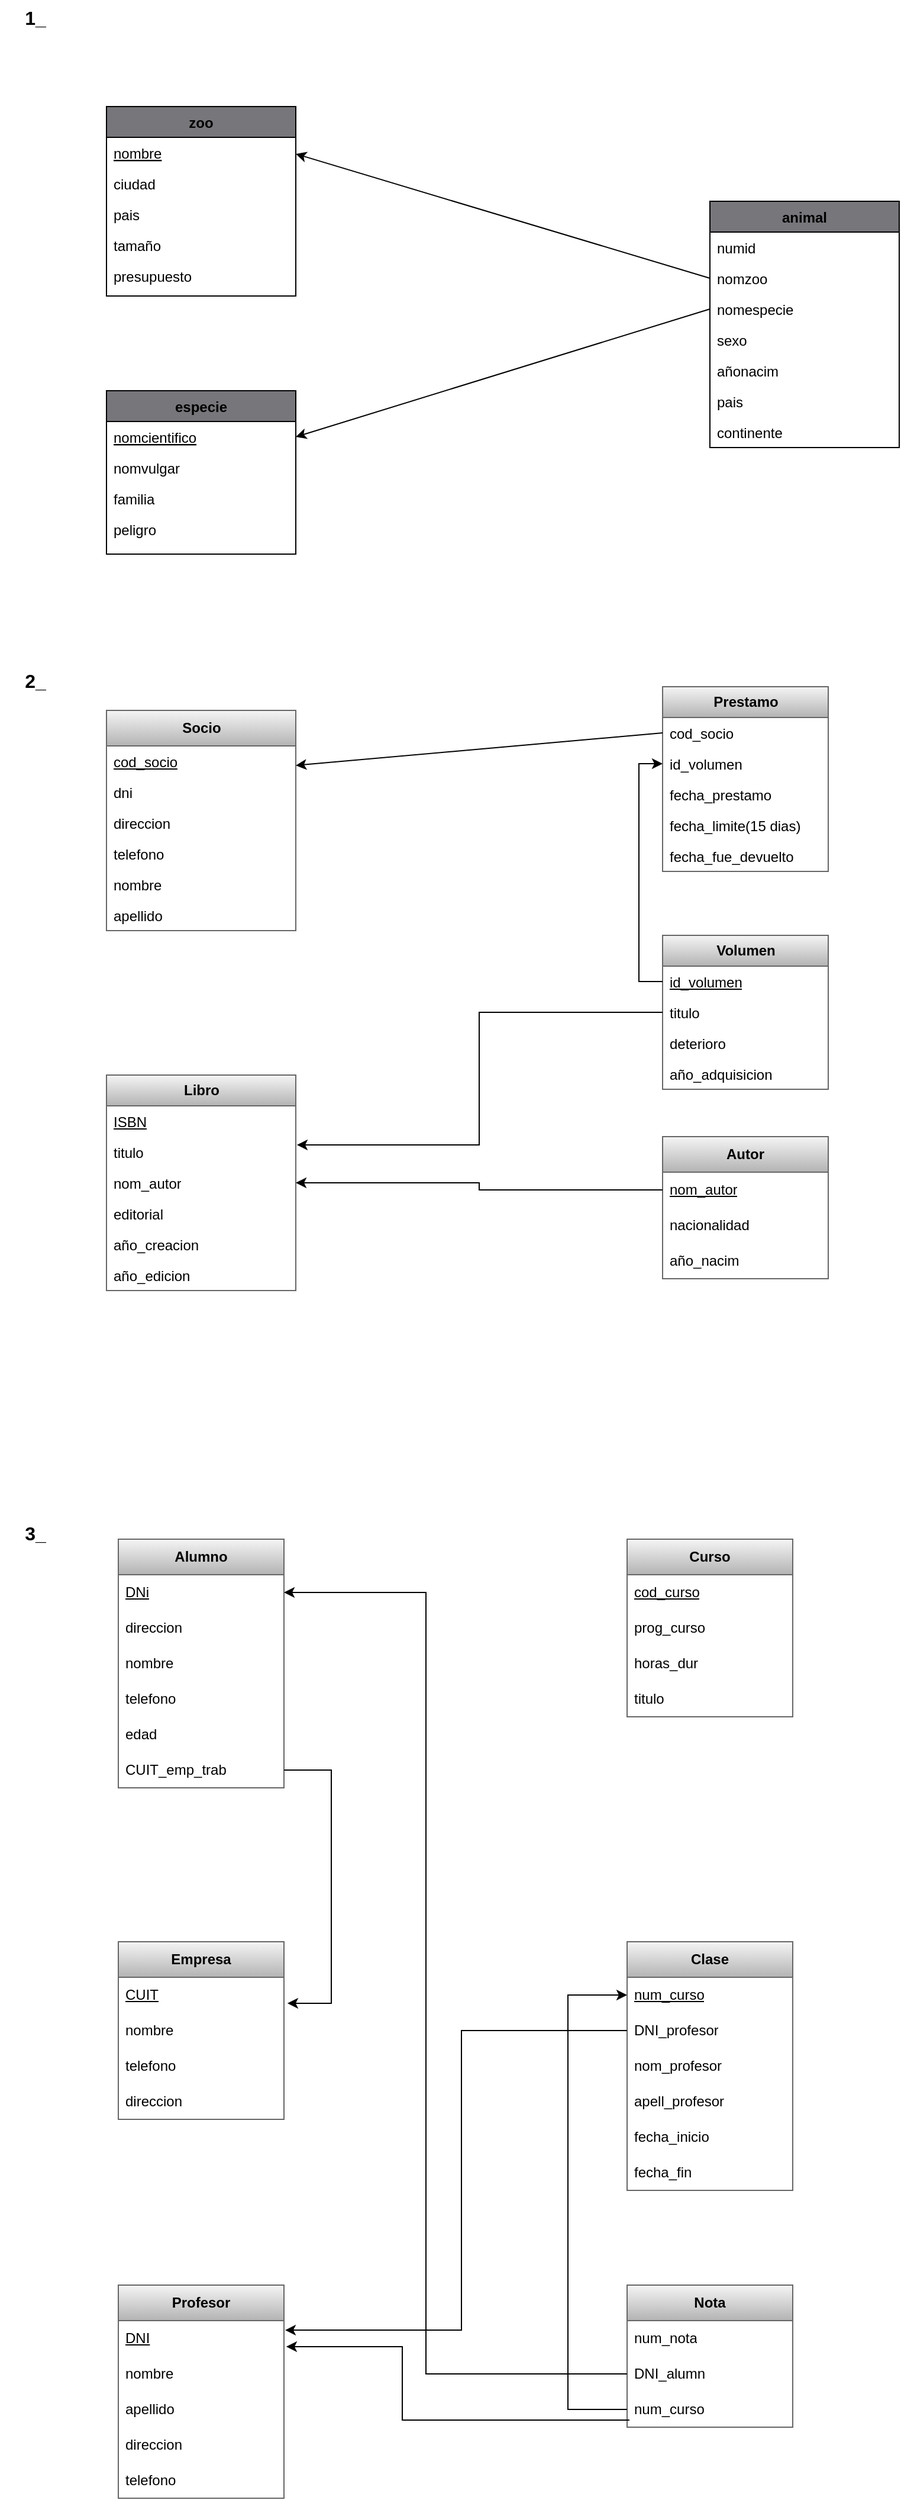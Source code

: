 <mxfile version="24.2.3" type="github">
  <diagram id="C5RBs43oDa-KdzZeNtuy" name="Page-1">
    <mxGraphModel dx="1434" dy="748" grid="1" gridSize="10" guides="1" tooltips="1" connect="1" arrows="1" fold="1" page="1" pageScale="1" pageWidth="827" pageHeight="1169" math="0" shadow="0">
      <root>
        <mxCell id="WIyWlLk6GJQsqaUBKTNV-0" />
        <mxCell id="WIyWlLk6GJQsqaUBKTNV-1" parent="WIyWlLk6GJQsqaUBKTNV-0" />
        <mxCell id="zkfFHV4jXpPFQw0GAbJ--0" value="especie" style="swimlane;fontStyle=1;align=center;verticalAlign=top;childLayout=stackLayout;horizontal=1;startSize=26;horizontalStack=0;resizeParent=1;resizeLast=0;collapsible=1;marginBottom=0;rounded=0;shadow=0;strokeWidth=1;fillColor=#77767b;" parent="WIyWlLk6GJQsqaUBKTNV-1" vertex="1">
          <mxGeometry x="100" y="350" width="160" height="138" as="geometry">
            <mxRectangle x="230" y="140" width="160" height="26" as="alternateBounds" />
          </mxGeometry>
        </mxCell>
        <mxCell id="zkfFHV4jXpPFQw0GAbJ--1" value="nomcientifico" style="text;align=left;verticalAlign=top;spacingLeft=4;spacingRight=4;overflow=hidden;rotatable=0;points=[[0,0.5],[1,0.5]];portConstraint=eastwest;fontStyle=4" parent="zkfFHV4jXpPFQw0GAbJ--0" vertex="1">
          <mxGeometry y="26" width="160" height="26" as="geometry" />
        </mxCell>
        <mxCell id="zkfFHV4jXpPFQw0GAbJ--2" value="nomvulgar" style="text;align=left;verticalAlign=top;spacingLeft=4;spacingRight=4;overflow=hidden;rotatable=0;points=[[0,0.5],[1,0.5]];portConstraint=eastwest;rounded=0;shadow=0;html=0;" parent="zkfFHV4jXpPFQw0GAbJ--0" vertex="1">
          <mxGeometry y="52" width="160" height="26" as="geometry" />
        </mxCell>
        <mxCell id="zkfFHV4jXpPFQw0GAbJ--3" value="familia" style="text;align=left;verticalAlign=top;spacingLeft=4;spacingRight=4;overflow=hidden;rotatable=0;points=[[0,0.5],[1,0.5]];portConstraint=eastwest;rounded=0;shadow=0;html=0;" parent="zkfFHV4jXpPFQw0GAbJ--0" vertex="1">
          <mxGeometry y="78" width="160" height="26" as="geometry" />
        </mxCell>
        <mxCell id="zkfFHV4jXpPFQw0GAbJ--5" value="peligro" style="text;align=left;verticalAlign=top;spacingLeft=4;spacingRight=4;overflow=hidden;rotatable=0;points=[[0,0.5],[1,0.5]];portConstraint=eastwest;strokeWidth=1;" parent="zkfFHV4jXpPFQw0GAbJ--0" vertex="1">
          <mxGeometry y="104" width="160" height="26" as="geometry" />
        </mxCell>
        <mxCell id="zkfFHV4jXpPFQw0GAbJ--4" value="" style="line;html=1;strokeWidth=1;align=left;verticalAlign=middle;spacingTop=-1;spacingLeft=3;spacingRight=3;rotatable=0;labelPosition=right;points=[];portConstraint=eastwest;strokeColor=none;" parent="zkfFHV4jXpPFQw0GAbJ--0" vertex="1">
          <mxGeometry y="130" width="160" height="8" as="geometry" />
        </mxCell>
        <mxCell id="zkfFHV4jXpPFQw0GAbJ--6" value="animal" style="swimlane;fontStyle=1;align=center;verticalAlign=top;childLayout=stackLayout;horizontal=1;startSize=26;horizontalStack=0;resizeParent=1;resizeLast=0;collapsible=1;marginBottom=0;rounded=0;shadow=0;strokeWidth=1;fillColor=#77767b;" parent="WIyWlLk6GJQsqaUBKTNV-1" vertex="1">
          <mxGeometry x="610" y="190" width="160" height="208" as="geometry">
            <mxRectangle x="130" y="380" width="160" height="26" as="alternateBounds" />
          </mxGeometry>
        </mxCell>
        <mxCell id="zkfFHV4jXpPFQw0GAbJ--7" value="numid" style="text;align=left;verticalAlign=top;spacingLeft=4;spacingRight=4;overflow=hidden;rotatable=0;points=[[0,0.5],[1,0.5]];portConstraint=eastwest;fontStyle=0" parent="zkfFHV4jXpPFQw0GAbJ--6" vertex="1">
          <mxGeometry y="26" width="160" height="26" as="geometry" />
        </mxCell>
        <mxCell id="zkfFHV4jXpPFQw0GAbJ--8" value="nomzoo" style="text;align=left;verticalAlign=top;spacingLeft=4;spacingRight=4;overflow=hidden;rotatable=0;points=[[0,0.5],[1,0.5]];portConstraint=eastwest;rounded=0;shadow=0;html=0;" parent="zkfFHV4jXpPFQw0GAbJ--6" vertex="1">
          <mxGeometry y="52" width="160" height="26" as="geometry" />
        </mxCell>
        <mxCell id="zkfFHV4jXpPFQw0GAbJ--10" value="nomespecie" style="text;align=left;verticalAlign=top;spacingLeft=4;spacingRight=4;overflow=hidden;rotatable=0;points=[[0,0.5],[1,0.5]];portConstraint=eastwest;fontStyle=0" parent="zkfFHV4jXpPFQw0GAbJ--6" vertex="1">
          <mxGeometry y="78" width="160" height="26" as="geometry" />
        </mxCell>
        <mxCell id="zkfFHV4jXpPFQw0GAbJ--11" value="sexo" style="text;align=left;verticalAlign=top;spacingLeft=4;spacingRight=4;overflow=hidden;rotatable=0;points=[[0,0.5],[1,0.5]];portConstraint=eastwest;" parent="zkfFHV4jXpPFQw0GAbJ--6" vertex="1">
          <mxGeometry y="104" width="160" height="26" as="geometry" />
        </mxCell>
        <mxCell id="oWE1Bg7rst5Tz5uXCe9R-2" value="añonacim" style="text;align=left;verticalAlign=top;spacingLeft=4;spacingRight=4;overflow=hidden;rotatable=0;points=[[0,0.5],[1,0.5]];portConstraint=eastwest;" parent="zkfFHV4jXpPFQw0GAbJ--6" vertex="1">
          <mxGeometry y="130" width="160" height="26" as="geometry" />
        </mxCell>
        <mxCell id="oWE1Bg7rst5Tz5uXCe9R-1" value="pais" style="text;align=left;verticalAlign=top;spacingLeft=4;spacingRight=4;overflow=hidden;rotatable=0;points=[[0,0.5],[1,0.5]];portConstraint=eastwest;" parent="zkfFHV4jXpPFQw0GAbJ--6" vertex="1">
          <mxGeometry y="156" width="160" height="26" as="geometry" />
        </mxCell>
        <mxCell id="oWE1Bg7rst5Tz5uXCe9R-0" value="continente" style="text;align=left;verticalAlign=top;spacingLeft=4;spacingRight=4;overflow=hidden;rotatable=0;points=[[0,0.5],[1,0.5]];portConstraint=eastwest;" parent="zkfFHV4jXpPFQw0GAbJ--6" vertex="1">
          <mxGeometry y="182" width="160" height="26" as="geometry" />
        </mxCell>
        <mxCell id="zkfFHV4jXpPFQw0GAbJ--17" value="zoo" style="swimlane;fontStyle=1;align=center;verticalAlign=top;childLayout=stackLayout;horizontal=1;startSize=26;horizontalStack=0;resizeParent=1;resizeLast=0;collapsible=1;marginBottom=0;rounded=0;shadow=0;strokeWidth=1;labelBackgroundColor=none;fillColor=#77767b;" parent="WIyWlLk6GJQsqaUBKTNV-1" vertex="1">
          <mxGeometry x="100" y="110" width="160" height="160" as="geometry">
            <mxRectangle x="550" y="140" width="160" height="26" as="alternateBounds" />
          </mxGeometry>
        </mxCell>
        <mxCell id="zkfFHV4jXpPFQw0GAbJ--20" value="nombre" style="text;align=left;verticalAlign=top;spacingLeft=4;spacingRight=4;overflow=hidden;rotatable=0;points=[[0,0.5],[1,0.5]];portConstraint=eastwest;rounded=0;shadow=0;html=0;fontStyle=4" parent="zkfFHV4jXpPFQw0GAbJ--17" vertex="1">
          <mxGeometry y="26" width="160" height="26" as="geometry" />
        </mxCell>
        <mxCell id="zkfFHV4jXpPFQw0GAbJ--21" value="ciudad" style="text;align=left;verticalAlign=top;spacingLeft=4;spacingRight=4;overflow=hidden;rotatable=0;points=[[0,0.5],[1,0.5]];portConstraint=eastwest;rounded=0;shadow=0;html=0;" parent="zkfFHV4jXpPFQw0GAbJ--17" vertex="1">
          <mxGeometry y="52" width="160" height="26" as="geometry" />
        </mxCell>
        <mxCell id="zkfFHV4jXpPFQw0GAbJ--22" value="pais" style="text;align=left;verticalAlign=top;spacingLeft=4;spacingRight=4;overflow=hidden;rotatable=0;points=[[0,0.5],[1,0.5]];portConstraint=eastwest;rounded=0;shadow=0;html=0;" parent="zkfFHV4jXpPFQw0GAbJ--17" vertex="1">
          <mxGeometry y="78" width="160" height="26" as="geometry" />
        </mxCell>
        <mxCell id="zkfFHV4jXpPFQw0GAbJ--24" value="tamaño" style="text;align=left;verticalAlign=top;spacingLeft=4;spacingRight=4;overflow=hidden;rotatable=0;points=[[0,0.5],[1,0.5]];portConstraint=eastwest;" parent="zkfFHV4jXpPFQw0GAbJ--17" vertex="1">
          <mxGeometry y="104" width="160" height="26" as="geometry" />
        </mxCell>
        <mxCell id="zkfFHV4jXpPFQw0GAbJ--25" value="presupuesto" style="text;align=left;verticalAlign=top;spacingLeft=4;spacingRight=4;overflow=hidden;rotatable=0;points=[[0,0.5],[1,0.5]];portConstraint=eastwest;" parent="zkfFHV4jXpPFQw0GAbJ--17" vertex="1">
          <mxGeometry y="130" width="160" height="26" as="geometry" />
        </mxCell>
        <mxCell id="oWE1Bg7rst5Tz5uXCe9R-4" value="" style="endArrow=classic;html=1;rounded=0;entryX=1;entryY=0.25;entryDx=0;entryDy=0;exitX=0;exitY=0.5;exitDx=0;exitDy=0;" parent="WIyWlLk6GJQsqaUBKTNV-1" source="zkfFHV4jXpPFQw0GAbJ--8" target="zkfFHV4jXpPFQw0GAbJ--17" edge="1">
          <mxGeometry width="50" height="50" relative="1" as="geometry">
            <mxPoint x="390" y="330" as="sourcePoint" />
            <mxPoint x="440" y="280" as="targetPoint" />
          </mxGeometry>
        </mxCell>
        <mxCell id="oWE1Bg7rst5Tz5uXCe9R-5" value="" style="endArrow=classic;html=1;rounded=0;entryX=1;entryY=0.5;entryDx=0;entryDy=0;exitX=0;exitY=0.5;exitDx=0;exitDy=0;" parent="WIyWlLk6GJQsqaUBKTNV-1" source="zkfFHV4jXpPFQw0GAbJ--10" target="zkfFHV4jXpPFQw0GAbJ--1" edge="1">
          <mxGeometry width="50" height="50" relative="1" as="geometry">
            <mxPoint x="390" y="330" as="sourcePoint" />
            <mxPoint x="440" y="280" as="targetPoint" />
          </mxGeometry>
        </mxCell>
        <mxCell id="oWE1Bg7rst5Tz5uXCe9R-6" value="1_" style="text;html=1;align=center;verticalAlign=middle;whiteSpace=wrap;rounded=0;fontSize=16;fontStyle=1" parent="WIyWlLk6GJQsqaUBKTNV-1" vertex="1">
          <mxGeometry x="10" y="20" width="60" height="30" as="geometry" />
        </mxCell>
        <mxCell id="oWE1Bg7rst5Tz5uXCe9R-7" value="2_" style="text;html=1;align=center;verticalAlign=middle;whiteSpace=wrap;rounded=0;fontSize=16;fontStyle=1" parent="WIyWlLk6GJQsqaUBKTNV-1" vertex="1">
          <mxGeometry x="10" y="580" width="60" height="30" as="geometry" />
        </mxCell>
        <mxCell id="oWE1Bg7rst5Tz5uXCe9R-9" value="&lt;b&gt;Socio&lt;/b&gt;" style="swimlane;fontStyle=0;childLayout=stackLayout;horizontal=1;startSize=30;fillColor=#f5f5f5;horizontalStack=0;resizeParent=1;resizeParentMax=0;resizeLast=0;collapsible=1;marginBottom=0;html=1;strokeColor=#666666;gradientColor=#b3b3b3;" parent="WIyWlLk6GJQsqaUBKTNV-1" vertex="1">
          <mxGeometry x="100" y="620" width="160" height="186" as="geometry" />
        </mxCell>
        <mxCell id="oWE1Bg7rst5Tz5uXCe9R-10" value="&lt;u&gt;cod_socio&lt;/u&gt;" style="text;strokeColor=none;fillColor=none;align=left;verticalAlign=top;spacingLeft=4;spacingRight=4;overflow=hidden;rotatable=0;points=[[0,0.5],[1,0.5]];portConstraint=eastwest;whiteSpace=wrap;html=1;" parent="oWE1Bg7rst5Tz5uXCe9R-9" vertex="1">
          <mxGeometry y="30" width="160" height="26" as="geometry" />
        </mxCell>
        <mxCell id="oWE1Bg7rst5Tz5uXCe9R-11" value="dni" style="text;strokeColor=none;fillColor=none;align=left;verticalAlign=top;spacingLeft=4;spacingRight=4;overflow=hidden;rotatable=0;points=[[0,0.5],[1,0.5]];portConstraint=eastwest;whiteSpace=wrap;html=1;" parent="oWE1Bg7rst5Tz5uXCe9R-9" vertex="1">
          <mxGeometry y="56" width="160" height="26" as="geometry" />
        </mxCell>
        <mxCell id="oWE1Bg7rst5Tz5uXCe9R-12" value="direccion" style="text;strokeColor=none;fillColor=none;align=left;verticalAlign=top;spacingLeft=4;spacingRight=4;overflow=hidden;rotatable=0;points=[[0,0.5],[1,0.5]];portConstraint=eastwest;whiteSpace=wrap;html=1;" parent="oWE1Bg7rst5Tz5uXCe9R-9" vertex="1">
          <mxGeometry y="82" width="160" height="26" as="geometry" />
        </mxCell>
        <mxCell id="oWE1Bg7rst5Tz5uXCe9R-13" value="telefono" style="text;strokeColor=none;fillColor=none;align=left;verticalAlign=top;spacingLeft=4;spacingRight=4;overflow=hidden;rotatable=0;points=[[0,0.5],[1,0.5]];portConstraint=eastwest;whiteSpace=wrap;html=1;" parent="oWE1Bg7rst5Tz5uXCe9R-9" vertex="1">
          <mxGeometry y="108" width="160" height="26" as="geometry" />
        </mxCell>
        <mxCell id="oWE1Bg7rst5Tz5uXCe9R-14" value="nombre" style="text;strokeColor=none;fillColor=none;align=left;verticalAlign=top;spacingLeft=4;spacingRight=4;overflow=hidden;rotatable=0;points=[[0,0.5],[1,0.5]];portConstraint=eastwest;whiteSpace=wrap;html=1;" parent="oWE1Bg7rst5Tz5uXCe9R-9" vertex="1">
          <mxGeometry y="134" width="160" height="26" as="geometry" />
        </mxCell>
        <mxCell id="oWE1Bg7rst5Tz5uXCe9R-15" value="apellido" style="text;strokeColor=none;fillColor=none;align=left;verticalAlign=top;spacingLeft=4;spacingRight=4;overflow=hidden;rotatable=0;points=[[0,0.5],[1,0.5]];portConstraint=eastwest;whiteSpace=wrap;html=1;" parent="oWE1Bg7rst5Tz5uXCe9R-9" vertex="1">
          <mxGeometry y="160" width="160" height="26" as="geometry" />
        </mxCell>
        <mxCell id="oWE1Bg7rst5Tz5uXCe9R-16" value="&lt;div&gt;&lt;b&gt;Volumen&lt;br&gt;&lt;/b&gt;&lt;/div&gt;" style="swimlane;fontStyle=0;childLayout=stackLayout;horizontal=1;startSize=26;fillColor=#f5f5f5;horizontalStack=0;resizeParent=1;resizeParentMax=0;resizeLast=0;collapsible=1;marginBottom=0;html=1;gradientColor=#b3b3b3;strokeColor=#666666;" parent="WIyWlLk6GJQsqaUBKTNV-1" vertex="1">
          <mxGeometry x="570" y="810" width="140" height="130" as="geometry" />
        </mxCell>
        <mxCell id="oWE1Bg7rst5Tz5uXCe9R-87" value="&lt;u&gt;id_volumen&lt;/u&gt;" style="text;strokeColor=none;fillColor=none;align=left;verticalAlign=top;spacingLeft=4;spacingRight=4;overflow=hidden;rotatable=0;points=[[0,0.5],[1,0.5]];portConstraint=eastwest;whiteSpace=wrap;html=1;" parent="oWE1Bg7rst5Tz5uXCe9R-16" vertex="1">
          <mxGeometry y="26" width="140" height="26" as="geometry" />
        </mxCell>
        <mxCell id="oWE1Bg7rst5Tz5uXCe9R-96" value="titulo" style="text;strokeColor=none;fillColor=none;align=left;verticalAlign=top;spacingLeft=4;spacingRight=4;overflow=hidden;rotatable=0;points=[[0,0.5],[1,0.5]];portConstraint=eastwest;whiteSpace=wrap;html=1;" parent="oWE1Bg7rst5Tz5uXCe9R-16" vertex="1">
          <mxGeometry y="52" width="140" height="26" as="geometry" />
        </mxCell>
        <mxCell id="oWE1Bg7rst5Tz5uXCe9R-17" value="deterioro" style="text;strokeColor=none;fillColor=none;align=left;verticalAlign=top;spacingLeft=4;spacingRight=4;overflow=hidden;rotatable=0;points=[[0,0.5],[1,0.5]];portConstraint=eastwest;whiteSpace=wrap;html=1;" parent="oWE1Bg7rst5Tz5uXCe9R-16" vertex="1">
          <mxGeometry y="78" width="140" height="26" as="geometry" />
        </mxCell>
        <mxCell id="oWE1Bg7rst5Tz5uXCe9R-18" value="año_adquisicion" style="text;strokeColor=none;fillColor=none;align=left;verticalAlign=top;spacingLeft=4;spacingRight=4;overflow=hidden;rotatable=0;points=[[0,0.5],[1,0.5]];portConstraint=eastwest;whiteSpace=wrap;html=1;" parent="oWE1Bg7rst5Tz5uXCe9R-16" vertex="1">
          <mxGeometry y="104" width="140" height="26" as="geometry" />
        </mxCell>
        <mxCell id="oWE1Bg7rst5Tz5uXCe9R-20" value="&lt;b&gt;Prestamo&lt;/b&gt;" style="swimlane;fontStyle=0;childLayout=stackLayout;horizontal=1;startSize=26;fillColor=#f5f5f5;horizontalStack=0;resizeParent=1;resizeParentMax=0;resizeLast=0;collapsible=1;marginBottom=0;html=1;gradientColor=#b3b3b3;strokeColor=#666666;" parent="WIyWlLk6GJQsqaUBKTNV-1" vertex="1">
          <mxGeometry x="570" y="600" width="140" height="156" as="geometry" />
        </mxCell>
        <mxCell id="oWE1Bg7rst5Tz5uXCe9R-34" value="cod_socio" style="text;strokeColor=none;fillColor=none;align=left;verticalAlign=top;spacingLeft=4;spacingRight=4;overflow=hidden;rotatable=0;points=[[0,0.5],[1,0.5]];portConstraint=eastwest;whiteSpace=wrap;html=1;" parent="oWE1Bg7rst5Tz5uXCe9R-20" vertex="1">
          <mxGeometry y="26" width="140" height="26" as="geometry" />
        </mxCell>
        <mxCell id="oWE1Bg7rst5Tz5uXCe9R-35" value="id_volumen" style="text;strokeColor=none;fillColor=none;align=left;verticalAlign=top;spacingLeft=4;spacingRight=4;overflow=hidden;rotatable=0;points=[[0,0.5],[1,0.5]];portConstraint=eastwest;whiteSpace=wrap;html=1;" parent="oWE1Bg7rst5Tz5uXCe9R-20" vertex="1">
          <mxGeometry y="52" width="140" height="26" as="geometry" />
        </mxCell>
        <mxCell id="oWE1Bg7rst5Tz5uXCe9R-21" value="fecha_prestamo" style="text;strokeColor=none;fillColor=none;align=left;verticalAlign=top;spacingLeft=4;spacingRight=4;overflow=hidden;rotatable=0;points=[[0,0.5],[1,0.5]];portConstraint=eastwest;whiteSpace=wrap;html=1;" parent="oWE1Bg7rst5Tz5uXCe9R-20" vertex="1">
          <mxGeometry y="78" width="140" height="26" as="geometry" />
        </mxCell>
        <mxCell id="oWE1Bg7rst5Tz5uXCe9R-22" value="fecha_limite(15 dias)" style="text;strokeColor=none;fillColor=none;align=left;verticalAlign=top;spacingLeft=4;spacingRight=4;overflow=hidden;rotatable=0;points=[[0,0.5],[1,0.5]];portConstraint=eastwest;whiteSpace=wrap;html=1;" parent="oWE1Bg7rst5Tz5uXCe9R-20" vertex="1">
          <mxGeometry y="104" width="140" height="26" as="geometry" />
        </mxCell>
        <mxCell id="oWE1Bg7rst5Tz5uXCe9R-23" value="fecha_fue_devuelto" style="text;strokeColor=none;fillColor=none;align=left;verticalAlign=top;spacingLeft=4;spacingRight=4;overflow=hidden;rotatable=0;points=[[0,0.5],[1,0.5]];portConstraint=eastwest;whiteSpace=wrap;html=1;" parent="oWE1Bg7rst5Tz5uXCe9R-20" vertex="1">
          <mxGeometry y="130" width="140" height="26" as="geometry" />
        </mxCell>
        <mxCell id="oWE1Bg7rst5Tz5uXCe9R-24" value="&lt;b&gt;Libro&lt;/b&gt;" style="swimlane;fontStyle=0;childLayout=stackLayout;horizontal=1;startSize=26;horizontalStack=0;resizeParent=1;resizeParentMax=0;resizeLast=0;collapsible=1;marginBottom=0;html=1;fillColor=#f5f5f5;strokeColor=#666666;gradientColor=#b3b3b3;" parent="WIyWlLk6GJQsqaUBKTNV-1" vertex="1">
          <mxGeometry x="100" y="928" width="160" height="182" as="geometry" />
        </mxCell>
        <mxCell id="oWE1Bg7rst5Tz5uXCe9R-33" value="ISBN" style="text;strokeColor=none;fillColor=none;align=left;verticalAlign=top;spacingLeft=4;spacingRight=4;overflow=hidden;rotatable=0;points=[[0,0.5],[1,0.5]];portConstraint=eastwest;whiteSpace=wrap;html=1;fontStyle=4" parent="oWE1Bg7rst5Tz5uXCe9R-24" vertex="1">
          <mxGeometry y="26" width="160" height="26" as="geometry" />
        </mxCell>
        <mxCell id="oWE1Bg7rst5Tz5uXCe9R-25" value="titulo" style="text;strokeColor=none;fillColor=none;align=left;verticalAlign=top;spacingLeft=4;spacingRight=4;overflow=hidden;rotatable=0;points=[[0,0.5],[1,0.5]];portConstraint=eastwest;whiteSpace=wrap;html=1;" parent="oWE1Bg7rst5Tz5uXCe9R-24" vertex="1">
          <mxGeometry y="52" width="160" height="26" as="geometry" />
        </mxCell>
        <mxCell id="oWE1Bg7rst5Tz5uXCe9R-94" value="nom_autor" style="text;strokeColor=none;fillColor=none;align=left;verticalAlign=top;spacingLeft=4;spacingRight=4;overflow=hidden;rotatable=0;points=[[0,0.5],[1,0.5]];portConstraint=eastwest;whiteSpace=wrap;html=1;" parent="oWE1Bg7rst5Tz5uXCe9R-24" vertex="1">
          <mxGeometry y="78" width="160" height="26" as="geometry" />
        </mxCell>
        <mxCell id="oWE1Bg7rst5Tz5uXCe9R-26" value="editorial" style="text;strokeColor=none;fillColor=none;align=left;verticalAlign=top;spacingLeft=4;spacingRight=4;overflow=hidden;rotatable=0;points=[[0,0.5],[1,0.5]];portConstraint=eastwest;whiteSpace=wrap;html=1;" parent="oWE1Bg7rst5Tz5uXCe9R-24" vertex="1">
          <mxGeometry y="104" width="160" height="26" as="geometry" />
        </mxCell>
        <mxCell id="oWE1Bg7rst5Tz5uXCe9R-27" value="año_creacion" style="text;strokeColor=none;fillColor=none;align=left;verticalAlign=top;spacingLeft=4;spacingRight=4;overflow=hidden;rotatable=0;points=[[0,0.5],[1,0.5]];portConstraint=eastwest;whiteSpace=wrap;html=1;" parent="oWE1Bg7rst5Tz5uXCe9R-24" vertex="1">
          <mxGeometry y="130" width="160" height="26" as="geometry" />
        </mxCell>
        <mxCell id="oWE1Bg7rst5Tz5uXCe9R-31" value="año_edicion" style="text;strokeColor=none;fillColor=none;align=left;verticalAlign=top;spacingLeft=4;spacingRight=4;overflow=hidden;rotatable=0;points=[[0,0.5],[1,0.5]];portConstraint=eastwest;whiteSpace=wrap;html=1;" parent="oWE1Bg7rst5Tz5uXCe9R-24" vertex="1">
          <mxGeometry y="156" width="160" height="26" as="geometry" />
        </mxCell>
        <mxCell id="oWE1Bg7rst5Tz5uXCe9R-41" value="" style="endArrow=classic;html=1;rounded=0;entryX=1;entryY=0.25;entryDx=0;entryDy=0;exitX=0;exitY=0.5;exitDx=0;exitDy=0;" parent="WIyWlLk6GJQsqaUBKTNV-1" source="oWE1Bg7rst5Tz5uXCe9R-34" target="oWE1Bg7rst5Tz5uXCe9R-9" edge="1">
          <mxGeometry width="50" height="50" relative="1" as="geometry">
            <mxPoint x="390" y="900" as="sourcePoint" />
            <mxPoint x="440" y="850" as="targetPoint" />
          </mxGeometry>
        </mxCell>
        <mxCell id="oWE1Bg7rst5Tz5uXCe9R-43" value="3_" style="text;html=1;align=center;verticalAlign=middle;whiteSpace=wrap;rounded=0;fontStyle=1;fontSize=16;" parent="WIyWlLk6GJQsqaUBKTNV-1" vertex="1">
          <mxGeometry x="10" y="1300" width="60" height="30" as="geometry" />
        </mxCell>
        <mxCell id="oWE1Bg7rst5Tz5uXCe9R-44" value="&lt;b&gt;Alumno&lt;/b&gt;" style="swimlane;fontStyle=0;childLayout=stackLayout;horizontal=1;startSize=30;horizontalStack=0;resizeParent=1;resizeParentMax=0;resizeLast=0;collapsible=1;marginBottom=0;whiteSpace=wrap;html=1;fillColor=#f5f5f5;gradientColor=#b3b3b3;strokeColor=#666666;" parent="WIyWlLk6GJQsqaUBKTNV-1" vertex="1">
          <mxGeometry x="110" y="1320" width="140" height="210" as="geometry" />
        </mxCell>
        <mxCell id="oWE1Bg7rst5Tz5uXCe9R-45" value="DNi" style="text;strokeColor=none;fillColor=none;align=left;verticalAlign=middle;spacingLeft=4;spacingRight=4;overflow=hidden;points=[[0,0.5],[1,0.5]];portConstraint=eastwest;rotatable=0;whiteSpace=wrap;html=1;fontStyle=4" parent="oWE1Bg7rst5Tz5uXCe9R-44" vertex="1">
          <mxGeometry y="30" width="140" height="30" as="geometry" />
        </mxCell>
        <mxCell id="oWE1Bg7rst5Tz5uXCe9R-46" value="direccion" style="text;strokeColor=none;fillColor=none;align=left;verticalAlign=middle;spacingLeft=4;spacingRight=4;overflow=hidden;points=[[0,0.5],[1,0.5]];portConstraint=eastwest;rotatable=0;whiteSpace=wrap;html=1;" parent="oWE1Bg7rst5Tz5uXCe9R-44" vertex="1">
          <mxGeometry y="60" width="140" height="30" as="geometry" />
        </mxCell>
        <mxCell id="oWE1Bg7rst5Tz5uXCe9R-47" value="nombre" style="text;strokeColor=none;fillColor=none;align=left;verticalAlign=middle;spacingLeft=4;spacingRight=4;overflow=hidden;points=[[0,0.5],[1,0.5]];portConstraint=eastwest;rotatable=0;whiteSpace=wrap;html=1;" parent="oWE1Bg7rst5Tz5uXCe9R-44" vertex="1">
          <mxGeometry y="90" width="140" height="30" as="geometry" />
        </mxCell>
        <mxCell id="oWE1Bg7rst5Tz5uXCe9R-48" value="telefono" style="text;strokeColor=none;fillColor=none;align=left;verticalAlign=middle;spacingLeft=4;spacingRight=4;overflow=hidden;points=[[0,0.5],[1,0.5]];portConstraint=eastwest;rotatable=0;whiteSpace=wrap;html=1;" parent="oWE1Bg7rst5Tz5uXCe9R-44" vertex="1">
          <mxGeometry y="120" width="140" height="30" as="geometry" />
        </mxCell>
        <mxCell id="oWE1Bg7rst5Tz5uXCe9R-49" value="edad" style="text;strokeColor=none;fillColor=none;align=left;verticalAlign=middle;spacingLeft=4;spacingRight=4;overflow=hidden;points=[[0,0.5],[1,0.5]];portConstraint=eastwest;rotatable=0;whiteSpace=wrap;html=1;" parent="oWE1Bg7rst5Tz5uXCe9R-44" vertex="1">
          <mxGeometry y="150" width="140" height="30" as="geometry" />
        </mxCell>
        <mxCell id="oWE1Bg7rst5Tz5uXCe9R-78" value="CUIT_emp_trab" style="text;strokeColor=none;fillColor=none;align=left;verticalAlign=middle;spacingLeft=4;spacingRight=4;overflow=hidden;points=[[0,0.5],[1,0.5]];portConstraint=eastwest;rotatable=0;whiteSpace=wrap;html=1;" parent="oWE1Bg7rst5Tz5uXCe9R-44" vertex="1">
          <mxGeometry y="180" width="140" height="30" as="geometry" />
        </mxCell>
        <mxCell id="oWE1Bg7rst5Tz5uXCe9R-50" value="&lt;b&gt;Empresa&lt;/b&gt;" style="swimlane;fontStyle=0;childLayout=stackLayout;horizontal=1;startSize=30;horizontalStack=0;resizeParent=1;resizeParentMax=0;resizeLast=0;collapsible=1;marginBottom=0;whiteSpace=wrap;html=1;fillColor=#f5f5f5;gradientColor=#b3b3b3;strokeColor=#666666;" parent="WIyWlLk6GJQsqaUBKTNV-1" vertex="1">
          <mxGeometry x="110" y="1660" width="140" height="150" as="geometry" />
        </mxCell>
        <mxCell id="oWE1Bg7rst5Tz5uXCe9R-51" value="CUIT" style="text;strokeColor=none;fillColor=none;align=left;verticalAlign=middle;spacingLeft=4;spacingRight=4;overflow=hidden;points=[[0,0.5],[1,0.5]];portConstraint=eastwest;rotatable=0;whiteSpace=wrap;html=1;fontStyle=4" parent="oWE1Bg7rst5Tz5uXCe9R-50" vertex="1">
          <mxGeometry y="30" width="140" height="30" as="geometry" />
        </mxCell>
        <mxCell id="oWE1Bg7rst5Tz5uXCe9R-52" value="nombre" style="text;strokeColor=none;fillColor=none;align=left;verticalAlign=middle;spacingLeft=4;spacingRight=4;overflow=hidden;points=[[0,0.5],[1,0.5]];portConstraint=eastwest;rotatable=0;whiteSpace=wrap;html=1;" parent="oWE1Bg7rst5Tz5uXCe9R-50" vertex="1">
          <mxGeometry y="60" width="140" height="30" as="geometry" />
        </mxCell>
        <mxCell id="oWE1Bg7rst5Tz5uXCe9R-53" value="telefono" style="text;strokeColor=none;fillColor=none;align=left;verticalAlign=middle;spacingLeft=4;spacingRight=4;overflow=hidden;points=[[0,0.5],[1,0.5]];portConstraint=eastwest;rotatable=0;whiteSpace=wrap;html=1;" parent="oWE1Bg7rst5Tz5uXCe9R-50" vertex="1">
          <mxGeometry y="90" width="140" height="30" as="geometry" />
        </mxCell>
        <mxCell id="oWE1Bg7rst5Tz5uXCe9R-54" value="direccion" style="text;strokeColor=none;fillColor=none;align=left;verticalAlign=middle;spacingLeft=4;spacingRight=4;overflow=hidden;points=[[0,0.5],[1,0.5]];portConstraint=eastwest;rotatable=0;whiteSpace=wrap;html=1;" parent="oWE1Bg7rst5Tz5uXCe9R-50" vertex="1">
          <mxGeometry y="120" width="140" height="30" as="geometry" />
        </mxCell>
        <mxCell id="oWE1Bg7rst5Tz5uXCe9R-55" value="&lt;b&gt;Curso&lt;/b&gt;" style="swimlane;fontStyle=0;childLayout=stackLayout;horizontal=1;startSize=30;horizontalStack=0;resizeParent=1;resizeParentMax=0;resizeLast=0;collapsible=1;marginBottom=0;whiteSpace=wrap;html=1;fillColor=#f5f5f5;gradientColor=#b3b3b3;strokeColor=#666666;" parent="WIyWlLk6GJQsqaUBKTNV-1" vertex="1">
          <mxGeometry x="540" y="1320" width="140" height="150" as="geometry" />
        </mxCell>
        <mxCell id="oWE1Bg7rst5Tz5uXCe9R-56" value="cod_curso" style="text;strokeColor=none;fillColor=none;align=left;verticalAlign=middle;spacingLeft=4;spacingRight=4;overflow=hidden;points=[[0,0.5],[1,0.5]];portConstraint=eastwest;rotatable=0;whiteSpace=wrap;html=1;fontStyle=4" parent="oWE1Bg7rst5Tz5uXCe9R-55" vertex="1">
          <mxGeometry y="30" width="140" height="30" as="geometry" />
        </mxCell>
        <mxCell id="oWE1Bg7rst5Tz5uXCe9R-57" value="prog_curso" style="text;strokeColor=none;fillColor=none;align=left;verticalAlign=middle;spacingLeft=4;spacingRight=4;overflow=hidden;points=[[0,0.5],[1,0.5]];portConstraint=eastwest;rotatable=0;whiteSpace=wrap;html=1;" parent="oWE1Bg7rst5Tz5uXCe9R-55" vertex="1">
          <mxGeometry y="60" width="140" height="30" as="geometry" />
        </mxCell>
        <mxCell id="oWE1Bg7rst5Tz5uXCe9R-58" value="horas_dur" style="text;strokeColor=none;fillColor=none;align=left;verticalAlign=middle;spacingLeft=4;spacingRight=4;overflow=hidden;points=[[0,0.5],[1,0.5]];portConstraint=eastwest;rotatable=0;whiteSpace=wrap;html=1;" parent="oWE1Bg7rst5Tz5uXCe9R-55" vertex="1">
          <mxGeometry y="90" width="140" height="30" as="geometry" />
        </mxCell>
        <mxCell id="oWE1Bg7rst5Tz5uXCe9R-59" value="titulo" style="text;strokeColor=none;fillColor=none;align=left;verticalAlign=middle;spacingLeft=4;spacingRight=4;overflow=hidden;points=[[0,0.5],[1,0.5]];portConstraint=eastwest;rotatable=0;whiteSpace=wrap;html=1;" parent="oWE1Bg7rst5Tz5uXCe9R-55" vertex="1">
          <mxGeometry y="120" width="140" height="30" as="geometry" />
        </mxCell>
        <mxCell id="oWE1Bg7rst5Tz5uXCe9R-60" value="&lt;b&gt;Clase&lt;/b&gt;" style="swimlane;fontStyle=0;childLayout=stackLayout;horizontal=1;startSize=30;horizontalStack=0;resizeParent=1;resizeParentMax=0;resizeLast=0;collapsible=1;marginBottom=0;whiteSpace=wrap;html=1;fillColor=#f5f5f5;gradientColor=#b3b3b3;strokeColor=#666666;" parent="WIyWlLk6GJQsqaUBKTNV-1" vertex="1">
          <mxGeometry x="540" y="1660" width="140" height="210" as="geometry" />
        </mxCell>
        <mxCell id="oWE1Bg7rst5Tz5uXCe9R-61" value="num_curso" style="text;strokeColor=none;fillColor=none;align=left;verticalAlign=middle;spacingLeft=4;spacingRight=4;overflow=hidden;points=[[0,0.5],[1,0.5]];portConstraint=eastwest;rotatable=0;whiteSpace=wrap;html=1;fontStyle=4" parent="oWE1Bg7rst5Tz5uXCe9R-60" vertex="1">
          <mxGeometry y="30" width="140" height="30" as="geometry" />
        </mxCell>
        <mxCell id="oWE1Bg7rst5Tz5uXCe9R-84" value="DNI_profesor" style="text;strokeColor=none;fillColor=none;align=left;verticalAlign=middle;spacingLeft=4;spacingRight=4;overflow=hidden;points=[[0,0.5],[1,0.5]];portConstraint=eastwest;rotatable=0;whiteSpace=wrap;html=1;" parent="oWE1Bg7rst5Tz5uXCe9R-60" vertex="1">
          <mxGeometry y="60" width="140" height="30" as="geometry" />
        </mxCell>
        <mxCell id="oWE1Bg7rst5Tz5uXCe9R-62" value="nom_profesor" style="text;strokeColor=none;fillColor=none;align=left;verticalAlign=middle;spacingLeft=4;spacingRight=4;overflow=hidden;points=[[0,0.5],[1,0.5]];portConstraint=eastwest;rotatable=0;whiteSpace=wrap;html=1;" parent="oWE1Bg7rst5Tz5uXCe9R-60" vertex="1">
          <mxGeometry y="90" width="140" height="30" as="geometry" />
        </mxCell>
        <mxCell id="oWE1Bg7rst5Tz5uXCe9R-75" value="apell_profesor" style="text;strokeColor=none;fillColor=none;align=left;verticalAlign=middle;spacingLeft=4;spacingRight=4;overflow=hidden;points=[[0,0.5],[1,0.5]];portConstraint=eastwest;rotatable=0;whiteSpace=wrap;html=1;" parent="oWE1Bg7rst5Tz5uXCe9R-60" vertex="1">
          <mxGeometry y="120" width="140" height="30" as="geometry" />
        </mxCell>
        <mxCell id="oWE1Bg7rst5Tz5uXCe9R-63" value="fecha_inicio" style="text;strokeColor=none;fillColor=none;align=left;verticalAlign=middle;spacingLeft=4;spacingRight=4;overflow=hidden;points=[[0,0.5],[1,0.5]];portConstraint=eastwest;rotatable=0;whiteSpace=wrap;html=1;" parent="oWE1Bg7rst5Tz5uXCe9R-60" vertex="1">
          <mxGeometry y="150" width="140" height="30" as="geometry" />
        </mxCell>
        <mxCell id="oWE1Bg7rst5Tz5uXCe9R-64" value="&lt;div&gt;fecha_fin&lt;/div&gt;" style="text;strokeColor=none;fillColor=none;align=left;verticalAlign=middle;spacingLeft=4;spacingRight=4;overflow=hidden;points=[[0,0.5],[1,0.5]];portConstraint=eastwest;rotatable=0;whiteSpace=wrap;html=1;" parent="oWE1Bg7rst5Tz5uXCe9R-60" vertex="1">
          <mxGeometry y="180" width="140" height="30" as="geometry" />
        </mxCell>
        <mxCell id="oWE1Bg7rst5Tz5uXCe9R-65" value="&lt;b&gt;Profesor&lt;/b&gt;" style="swimlane;fontStyle=0;childLayout=stackLayout;horizontal=1;startSize=30;horizontalStack=0;resizeParent=1;resizeParentMax=0;resizeLast=0;collapsible=1;marginBottom=0;whiteSpace=wrap;html=1;fillColor=#f5f5f5;gradientColor=#b3b3b3;strokeColor=#666666;" parent="WIyWlLk6GJQsqaUBKTNV-1" vertex="1">
          <mxGeometry x="110" y="1950" width="140" height="180" as="geometry" />
        </mxCell>
        <mxCell id="oWE1Bg7rst5Tz5uXCe9R-66" value="DNI" style="text;strokeColor=none;fillColor=none;align=left;verticalAlign=middle;spacingLeft=4;spacingRight=4;overflow=hidden;points=[[0,0.5],[1,0.5]];portConstraint=eastwest;rotatable=0;whiteSpace=wrap;html=1;fontStyle=4" parent="oWE1Bg7rst5Tz5uXCe9R-65" vertex="1">
          <mxGeometry y="30" width="140" height="30" as="geometry" />
        </mxCell>
        <mxCell id="oWE1Bg7rst5Tz5uXCe9R-67" value="nombre" style="text;strokeColor=none;fillColor=none;align=left;verticalAlign=middle;spacingLeft=4;spacingRight=4;overflow=hidden;points=[[0,0.5],[1,0.5]];portConstraint=eastwest;rotatable=0;whiteSpace=wrap;html=1;" parent="oWE1Bg7rst5Tz5uXCe9R-65" vertex="1">
          <mxGeometry y="60" width="140" height="30" as="geometry" />
        </mxCell>
        <mxCell id="oWE1Bg7rst5Tz5uXCe9R-68" value="apellido" style="text;strokeColor=none;fillColor=none;align=left;verticalAlign=middle;spacingLeft=4;spacingRight=4;overflow=hidden;points=[[0,0.5],[1,0.5]];portConstraint=eastwest;rotatable=0;whiteSpace=wrap;html=1;" parent="oWE1Bg7rst5Tz5uXCe9R-65" vertex="1">
          <mxGeometry y="90" width="140" height="30" as="geometry" />
        </mxCell>
        <mxCell id="oWE1Bg7rst5Tz5uXCe9R-69" value="direccion" style="text;strokeColor=none;fillColor=none;align=left;verticalAlign=middle;spacingLeft=4;spacingRight=4;overflow=hidden;points=[[0,0.5],[1,0.5]];portConstraint=eastwest;rotatable=0;whiteSpace=wrap;html=1;" parent="oWE1Bg7rst5Tz5uXCe9R-65" vertex="1">
          <mxGeometry y="120" width="140" height="30" as="geometry" />
        </mxCell>
        <mxCell id="oWE1Bg7rst5Tz5uXCe9R-70" value="telefono" style="text;strokeColor=none;fillColor=none;align=left;verticalAlign=middle;spacingLeft=4;spacingRight=4;overflow=hidden;points=[[0,0.5],[1,0.5]];portConstraint=eastwest;rotatable=0;whiteSpace=wrap;html=1;" parent="oWE1Bg7rst5Tz5uXCe9R-65" vertex="1">
          <mxGeometry y="150" width="140" height="30" as="geometry" />
        </mxCell>
        <mxCell id="oWE1Bg7rst5Tz5uXCe9R-71" value="Nota" style="swimlane;fontStyle=1;childLayout=stackLayout;horizontal=1;startSize=30;horizontalStack=0;resizeParent=1;resizeParentMax=0;resizeLast=0;collapsible=1;marginBottom=0;whiteSpace=wrap;html=1;fillColor=#f5f5f5;gradientColor=#b3b3b3;strokeColor=#666666;" parent="WIyWlLk6GJQsqaUBKTNV-1" vertex="1">
          <mxGeometry x="540" y="1950" width="140" height="120" as="geometry" />
        </mxCell>
        <mxCell id="oWE1Bg7rst5Tz5uXCe9R-72" value="num_nota" style="text;strokeColor=none;fillColor=none;align=left;verticalAlign=middle;spacingLeft=4;spacingRight=4;overflow=hidden;points=[[0,0.5],[1,0.5]];portConstraint=eastwest;rotatable=0;whiteSpace=wrap;html=1;" parent="oWE1Bg7rst5Tz5uXCe9R-71" vertex="1">
          <mxGeometry y="30" width="140" height="30" as="geometry" />
        </mxCell>
        <mxCell id="oWE1Bg7rst5Tz5uXCe9R-76" value="DNI_alumn" style="text;strokeColor=none;fillColor=none;align=left;verticalAlign=middle;spacingLeft=4;spacingRight=4;overflow=hidden;points=[[0,0.5],[1,0.5]];portConstraint=eastwest;rotatable=0;whiteSpace=wrap;html=1;" parent="oWE1Bg7rst5Tz5uXCe9R-71" vertex="1">
          <mxGeometry y="60" width="140" height="30" as="geometry" />
        </mxCell>
        <mxCell id="oWE1Bg7rst5Tz5uXCe9R-74" value="num_curso" style="text;strokeColor=none;fillColor=none;align=left;verticalAlign=middle;spacingLeft=4;spacingRight=4;overflow=hidden;points=[[0,0.5],[1,0.5]];portConstraint=eastwest;rotatable=0;whiteSpace=wrap;html=1;" parent="oWE1Bg7rst5Tz5uXCe9R-71" vertex="1">
          <mxGeometry y="90" width="140" height="30" as="geometry" />
        </mxCell>
        <mxCell id="oWE1Bg7rst5Tz5uXCe9R-80" value="" style="endArrow=classic;html=1;rounded=0;exitX=1;exitY=0.5;exitDx=0;exitDy=0;entryX=1.021;entryY=0.733;entryDx=0;entryDy=0;entryPerimeter=0;" parent="WIyWlLk6GJQsqaUBKTNV-1" source="oWE1Bg7rst5Tz5uXCe9R-78" target="oWE1Bg7rst5Tz5uXCe9R-51" edge="1">
          <mxGeometry width="50" height="50" relative="1" as="geometry">
            <mxPoint x="260" y="1520" as="sourcePoint" />
            <mxPoint x="290" y="1710" as="targetPoint" />
            <Array as="points">
              <mxPoint x="290" y="1515" />
              <mxPoint x="290" y="1712" />
            </Array>
          </mxGeometry>
        </mxCell>
        <mxCell id="oWE1Bg7rst5Tz5uXCe9R-82" value="" style="endArrow=classic;html=1;rounded=0;entryX=0;entryY=0.5;entryDx=0;entryDy=0;exitX=0;exitY=0.5;exitDx=0;exitDy=0;" parent="WIyWlLk6GJQsqaUBKTNV-1" source="oWE1Bg7rst5Tz5uXCe9R-74" target="oWE1Bg7rst5Tz5uXCe9R-61" edge="1">
          <mxGeometry width="50" height="50" relative="1" as="geometry">
            <mxPoint x="490" y="2120" as="sourcePoint" />
            <mxPoint x="420" y="1720" as="targetPoint" />
            <Array as="points">
              <mxPoint x="490" y="2055" />
              <mxPoint x="490" y="1705" />
            </Array>
          </mxGeometry>
        </mxCell>
        <mxCell id="oWE1Bg7rst5Tz5uXCe9R-83" value="" style="endArrow=classic;html=1;rounded=0;entryX=1;entryY=0.5;entryDx=0;entryDy=0;exitX=0;exitY=0.5;exitDx=0;exitDy=0;" parent="WIyWlLk6GJQsqaUBKTNV-1" source="oWE1Bg7rst5Tz5uXCe9R-76" target="oWE1Bg7rst5Tz5uXCe9R-45" edge="1">
          <mxGeometry width="50" height="50" relative="1" as="geometry">
            <mxPoint x="370" y="1740" as="sourcePoint" />
            <mxPoint x="420" y="1690" as="targetPoint" />
            <Array as="points">
              <mxPoint x="370" y="2025" />
              <mxPoint x="370" y="1365" />
            </Array>
          </mxGeometry>
        </mxCell>
        <mxCell id="oWE1Bg7rst5Tz5uXCe9R-85" value="" style="endArrow=classic;html=1;rounded=0;entryX=1.007;entryY=0.267;entryDx=0;entryDy=0;entryPerimeter=0;exitX=0;exitY=0.5;exitDx=0;exitDy=0;" parent="WIyWlLk6GJQsqaUBKTNV-1" source="oWE1Bg7rst5Tz5uXCe9R-84" target="oWE1Bg7rst5Tz5uXCe9R-66" edge="1">
          <mxGeometry width="50" height="50" relative="1" as="geometry">
            <mxPoint x="370" y="1830" as="sourcePoint" />
            <mxPoint x="420" y="1780" as="targetPoint" />
            <Array as="points">
              <mxPoint x="400" y="1735" />
              <mxPoint x="400" y="1988" />
            </Array>
          </mxGeometry>
        </mxCell>
        <mxCell id="oWE1Bg7rst5Tz5uXCe9R-86" value="" style="endArrow=classic;html=1;rounded=0;entryX=1.014;entryY=0.733;entryDx=0;entryDy=0;entryPerimeter=0;exitX=0.014;exitY=0.8;exitDx=0;exitDy=0;exitPerimeter=0;" parent="WIyWlLk6GJQsqaUBKTNV-1" source="oWE1Bg7rst5Tz5uXCe9R-74" target="oWE1Bg7rst5Tz5uXCe9R-66" edge="1">
          <mxGeometry width="50" height="50" relative="1" as="geometry">
            <mxPoint x="540" y="2055" as="sourcePoint" />
            <mxPoint x="420" y="1810" as="targetPoint" />
            <Array as="points">
              <mxPoint x="350" y="2064" />
              <mxPoint x="350" y="2002" />
            </Array>
          </mxGeometry>
        </mxCell>
        <mxCell id="oWE1Bg7rst5Tz5uXCe9R-88" value="&lt;b&gt;Autor&lt;/b&gt;" style="swimlane;fontStyle=0;childLayout=stackLayout;horizontal=1;startSize=30;horizontalStack=0;resizeParent=1;resizeParentMax=0;resizeLast=0;collapsible=1;marginBottom=0;whiteSpace=wrap;html=1;fillColor=#f5f5f5;gradientColor=#b3b3b3;strokeColor=#666666;" parent="WIyWlLk6GJQsqaUBKTNV-1" vertex="1">
          <mxGeometry x="570" y="980" width="140" height="120" as="geometry" />
        </mxCell>
        <mxCell id="oWE1Bg7rst5Tz5uXCe9R-89" value="nom_autor" style="text;strokeColor=none;fillColor=none;align=left;verticalAlign=middle;spacingLeft=4;spacingRight=4;overflow=hidden;points=[[0,0.5],[1,0.5]];portConstraint=eastwest;rotatable=0;whiteSpace=wrap;html=1;fontStyle=4" parent="oWE1Bg7rst5Tz5uXCe9R-88" vertex="1">
          <mxGeometry y="30" width="140" height="30" as="geometry" />
        </mxCell>
        <mxCell id="oWE1Bg7rst5Tz5uXCe9R-90" value="nacionalidad" style="text;strokeColor=none;fillColor=none;align=left;verticalAlign=middle;spacingLeft=4;spacingRight=4;overflow=hidden;points=[[0,0.5],[1,0.5]];portConstraint=eastwest;rotatable=0;whiteSpace=wrap;html=1;" parent="oWE1Bg7rst5Tz5uXCe9R-88" vertex="1">
          <mxGeometry y="60" width="140" height="30" as="geometry" />
        </mxCell>
        <mxCell id="oWE1Bg7rst5Tz5uXCe9R-91" value="año_nacim" style="text;strokeColor=none;fillColor=none;align=left;verticalAlign=middle;spacingLeft=4;spacingRight=4;overflow=hidden;points=[[0,0.5],[1,0.5]];portConstraint=eastwest;rotatable=0;whiteSpace=wrap;html=1;" parent="oWE1Bg7rst5Tz5uXCe9R-88" vertex="1">
          <mxGeometry y="90" width="140" height="30" as="geometry" />
        </mxCell>
        <mxCell id="oWE1Bg7rst5Tz5uXCe9R-93" style="edgeStyle=orthogonalEdgeStyle;rounded=0;orthogonalLoop=1;jettySize=auto;html=1;exitX=0;exitY=0.5;exitDx=0;exitDy=0;entryX=0;entryY=0.5;entryDx=0;entryDy=0;" parent="WIyWlLk6GJQsqaUBKTNV-1" source="oWE1Bg7rst5Tz5uXCe9R-87" target="oWE1Bg7rst5Tz5uXCe9R-35" edge="1">
          <mxGeometry relative="1" as="geometry" />
        </mxCell>
        <mxCell id="oWE1Bg7rst5Tz5uXCe9R-95" style="edgeStyle=orthogonalEdgeStyle;rounded=0;orthogonalLoop=1;jettySize=auto;html=1;exitX=0;exitY=0.5;exitDx=0;exitDy=0;entryX=1;entryY=0.5;entryDx=0;entryDy=0;" parent="WIyWlLk6GJQsqaUBKTNV-1" source="oWE1Bg7rst5Tz5uXCe9R-89" target="oWE1Bg7rst5Tz5uXCe9R-94" edge="1">
          <mxGeometry relative="1" as="geometry" />
        </mxCell>
        <mxCell id="oWE1Bg7rst5Tz5uXCe9R-97" style="edgeStyle=orthogonalEdgeStyle;rounded=0;orthogonalLoop=1;jettySize=auto;html=1;exitX=0;exitY=0.5;exitDx=0;exitDy=0;entryX=1.006;entryY=0.269;entryDx=0;entryDy=0;entryPerimeter=0;" parent="WIyWlLk6GJQsqaUBKTNV-1" source="oWE1Bg7rst5Tz5uXCe9R-96" target="oWE1Bg7rst5Tz5uXCe9R-25" edge="1">
          <mxGeometry relative="1" as="geometry" />
        </mxCell>
      </root>
    </mxGraphModel>
  </diagram>
</mxfile>
